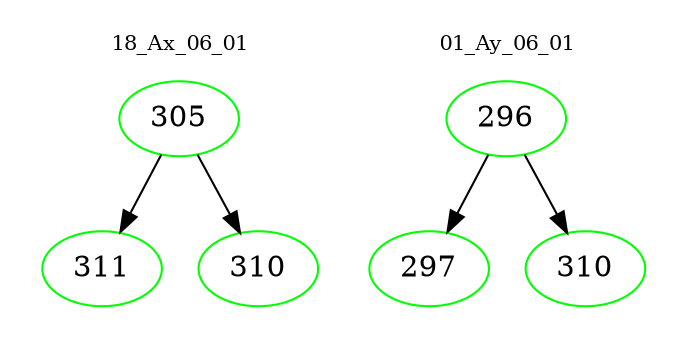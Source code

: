 digraph{
subgraph cluster_0 {
color = white
label = "18_Ax_06_01";
fontsize=10;
T0_305 [label="305", color="green"]
T0_305 -> T0_311 [color="black"]
T0_311 [label="311", color="green"]
T0_305 -> T0_310 [color="black"]
T0_310 [label="310", color="green"]
}
subgraph cluster_1 {
color = white
label = "01_Ay_06_01";
fontsize=10;
T1_296 [label="296", color="green"]
T1_296 -> T1_297 [color="black"]
T1_297 [label="297", color="green"]
T1_296 -> T1_310 [color="black"]
T1_310 [label="310", color="green"]
}
}
